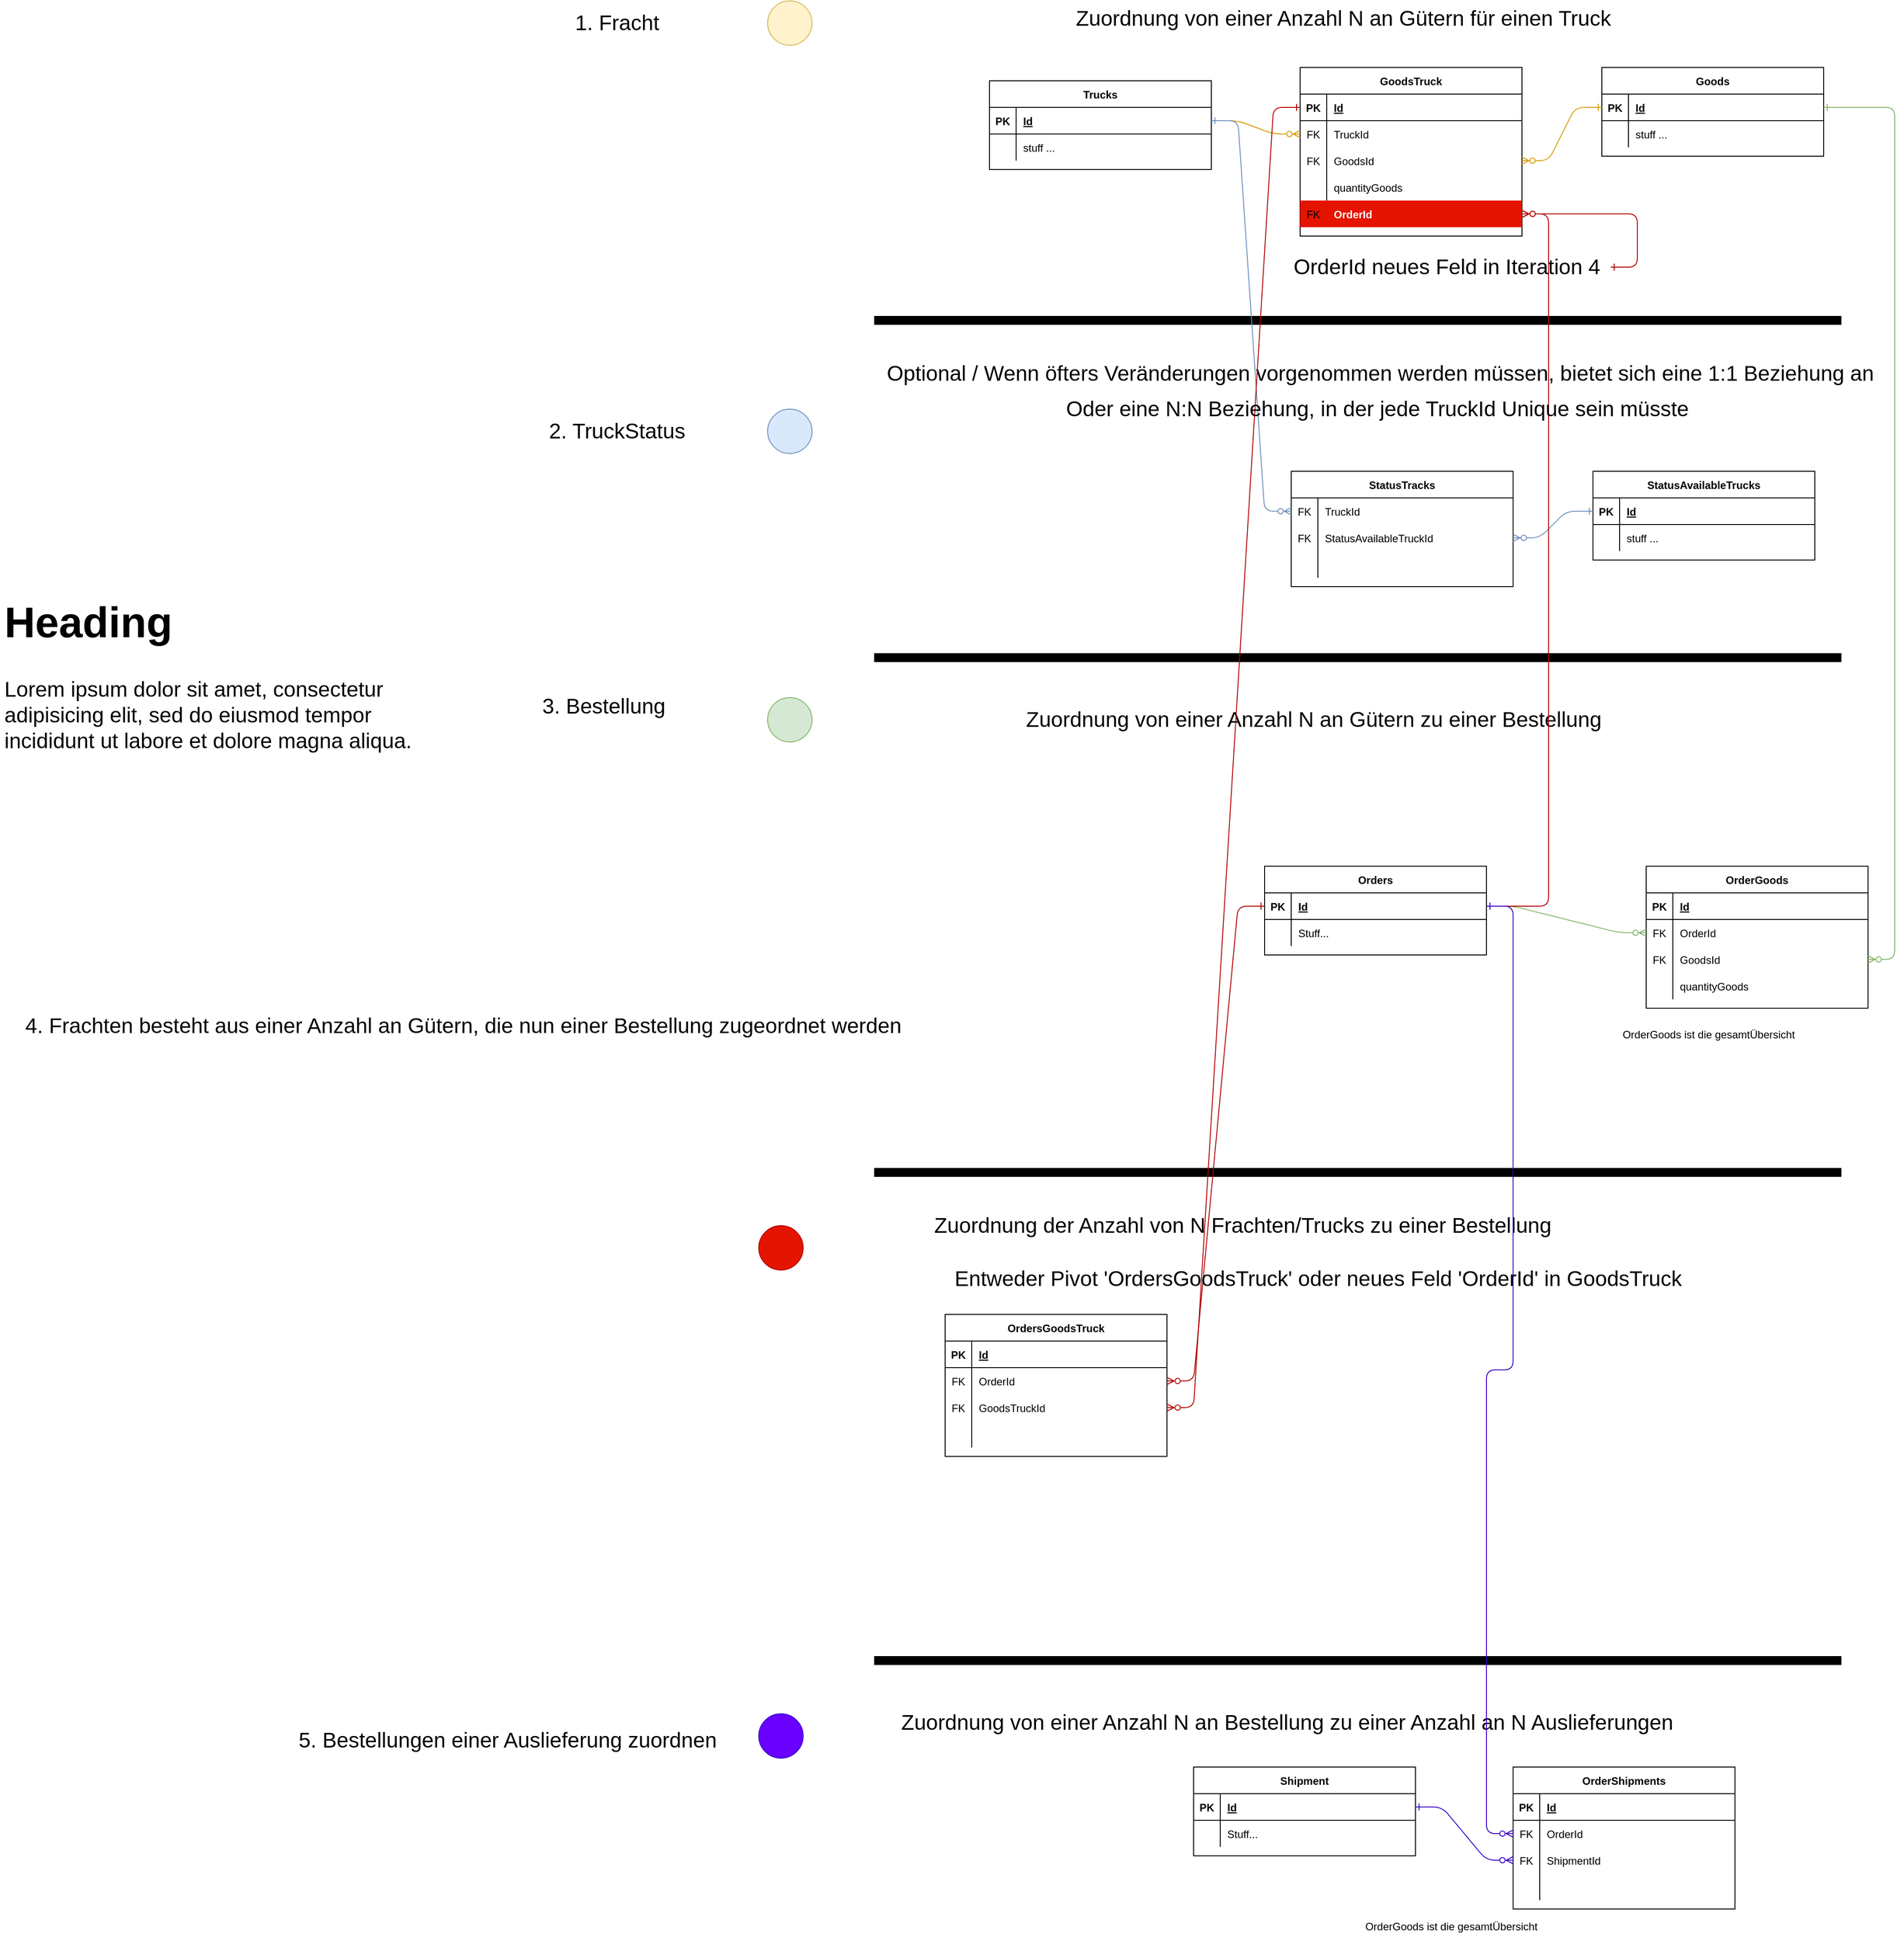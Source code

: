 <mxfile version="20.1.3" type="device"><diagram id="R2lEEEUBdFMjLlhIrx00" name="Page-1"><mxGraphModel dx="7687" dy="1923" grid="1" gridSize="10" guides="1" tooltips="1" connect="1" arrows="1" fold="1" page="1" pageScale="1" pageWidth="850" pageHeight="1100" math="0" shadow="0" extFonts="Permanent Marker^https://fonts.googleapis.com/css?family=Permanent+Marker"><root><mxCell id="0"/><mxCell id="1" parent="0"/><mxCell id="1_DP9XqRqzQF0gW0XFXz-292" value="Goods" style="shape=table;startSize=30;container=1;collapsible=1;childLayout=tableLayout;fixedRows=1;rowLines=0;fontStyle=1;align=center;resizeLast=1;" vertex="1" parent="1"><mxGeometry x="-1660" y="195" width="250" height="100" as="geometry"/></mxCell><mxCell id="1_DP9XqRqzQF0gW0XFXz-293" value="" style="shape=partialRectangle;collapsible=0;dropTarget=0;pointerEvents=0;fillColor=none;points=[[0,0.5],[1,0.5]];portConstraint=eastwest;top=0;left=0;right=0;bottom=1;" vertex="1" parent="1_DP9XqRqzQF0gW0XFXz-292"><mxGeometry y="30" width="250" height="30" as="geometry"/></mxCell><mxCell id="1_DP9XqRqzQF0gW0XFXz-294" value="PK" style="shape=partialRectangle;overflow=hidden;connectable=0;fillColor=none;top=0;left=0;bottom=0;right=0;fontStyle=1;" vertex="1" parent="1_DP9XqRqzQF0gW0XFXz-293"><mxGeometry width="30" height="30" as="geometry"><mxRectangle width="30" height="30" as="alternateBounds"/></mxGeometry></mxCell><mxCell id="1_DP9XqRqzQF0gW0XFXz-295" value="Id" style="shape=partialRectangle;overflow=hidden;connectable=0;fillColor=none;top=0;left=0;bottom=0;right=0;align=left;spacingLeft=6;fontStyle=5;" vertex="1" parent="1_DP9XqRqzQF0gW0XFXz-293"><mxGeometry x="30" width="220" height="30" as="geometry"><mxRectangle width="220" height="30" as="alternateBounds"/></mxGeometry></mxCell><mxCell id="1_DP9XqRqzQF0gW0XFXz-296" value="" style="shape=partialRectangle;collapsible=0;dropTarget=0;pointerEvents=0;fillColor=none;points=[[0,0.5],[1,0.5]];portConstraint=eastwest;top=0;left=0;right=0;bottom=0;" vertex="1" parent="1_DP9XqRqzQF0gW0XFXz-292"><mxGeometry y="60" width="250" height="30" as="geometry"/></mxCell><mxCell id="1_DP9XqRqzQF0gW0XFXz-297" value="" style="shape=partialRectangle;overflow=hidden;connectable=0;fillColor=none;top=0;left=0;bottom=0;right=0;" vertex="1" parent="1_DP9XqRqzQF0gW0XFXz-296"><mxGeometry width="30" height="30" as="geometry"><mxRectangle width="30" height="30" as="alternateBounds"/></mxGeometry></mxCell><mxCell id="1_DP9XqRqzQF0gW0XFXz-298" value="stuff ..." style="shape=partialRectangle;overflow=hidden;connectable=0;fillColor=none;top=0;left=0;bottom=0;right=0;align=left;spacingLeft=6;" vertex="1" parent="1_DP9XqRqzQF0gW0XFXz-296"><mxGeometry x="30" width="220" height="30" as="geometry"><mxRectangle width="220" height="30" as="alternateBounds"/></mxGeometry></mxCell><mxCell id="1_DP9XqRqzQF0gW0XFXz-299" value="GoodsTruck" style="shape=table;startSize=30;container=1;collapsible=1;childLayout=tableLayout;fixedRows=1;rowLines=0;fontStyle=1;align=center;resizeLast=1;" vertex="1" parent="1"><mxGeometry x="-2000" y="195" width="250" height="190" as="geometry"/></mxCell><mxCell id="1_DP9XqRqzQF0gW0XFXz-300" value="" style="shape=partialRectangle;collapsible=0;dropTarget=0;pointerEvents=0;fillColor=none;points=[[0,0.5],[1,0.5]];portConstraint=eastwest;top=0;left=0;right=0;bottom=1;" vertex="1" parent="1_DP9XqRqzQF0gW0XFXz-299"><mxGeometry y="30" width="250" height="30" as="geometry"/></mxCell><mxCell id="1_DP9XqRqzQF0gW0XFXz-301" value="PK" style="shape=partialRectangle;overflow=hidden;connectable=0;fillColor=none;top=0;left=0;bottom=0;right=0;fontStyle=1;" vertex="1" parent="1_DP9XqRqzQF0gW0XFXz-300"><mxGeometry width="30" height="30" as="geometry"><mxRectangle width="30" height="30" as="alternateBounds"/></mxGeometry></mxCell><mxCell id="1_DP9XqRqzQF0gW0XFXz-302" value="Id" style="shape=partialRectangle;overflow=hidden;connectable=0;fillColor=none;top=0;left=0;bottom=0;right=0;align=left;spacingLeft=6;fontStyle=5;" vertex="1" parent="1_DP9XqRqzQF0gW0XFXz-300"><mxGeometry x="30" width="220" height="30" as="geometry"><mxRectangle width="220" height="30" as="alternateBounds"/></mxGeometry></mxCell><mxCell id="1_DP9XqRqzQF0gW0XFXz-303" value="" style="shape=partialRectangle;collapsible=0;dropTarget=0;pointerEvents=0;fillColor=none;points=[[0,0.5],[1,0.5]];portConstraint=eastwest;top=0;left=0;right=0;bottom=0;" vertex="1" parent="1_DP9XqRqzQF0gW0XFXz-299"><mxGeometry y="60" width="250" height="30" as="geometry"/></mxCell><mxCell id="1_DP9XqRqzQF0gW0XFXz-304" value="FK" style="shape=partialRectangle;overflow=hidden;connectable=0;fillColor=none;top=0;left=0;bottom=0;right=0;" vertex="1" parent="1_DP9XqRqzQF0gW0XFXz-303"><mxGeometry width="30" height="30" as="geometry"><mxRectangle width="30" height="30" as="alternateBounds"/></mxGeometry></mxCell><mxCell id="1_DP9XqRqzQF0gW0XFXz-305" value="TruckId" style="shape=partialRectangle;overflow=hidden;connectable=0;fillColor=none;top=0;left=0;bottom=0;right=0;align=left;spacingLeft=6;" vertex="1" parent="1_DP9XqRqzQF0gW0XFXz-303"><mxGeometry x="30" width="220" height="30" as="geometry"><mxRectangle width="220" height="30" as="alternateBounds"/></mxGeometry></mxCell><mxCell id="1_DP9XqRqzQF0gW0XFXz-306" value="" style="shape=partialRectangle;collapsible=0;dropTarget=0;pointerEvents=0;fillColor=none;points=[[0,0.5],[1,0.5]];portConstraint=eastwest;top=0;left=0;right=0;bottom=0;" vertex="1" parent="1_DP9XqRqzQF0gW0XFXz-299"><mxGeometry y="90" width="250" height="30" as="geometry"/></mxCell><mxCell id="1_DP9XqRqzQF0gW0XFXz-307" value="FK" style="shape=partialRectangle;overflow=hidden;connectable=0;fillColor=none;top=0;left=0;bottom=0;right=0;" vertex="1" parent="1_DP9XqRqzQF0gW0XFXz-306"><mxGeometry width="30" height="30" as="geometry"><mxRectangle width="30" height="30" as="alternateBounds"/></mxGeometry></mxCell><mxCell id="1_DP9XqRqzQF0gW0XFXz-308" value="GoodsId" style="shape=partialRectangle;overflow=hidden;connectable=0;fillColor=none;top=0;left=0;bottom=0;right=0;align=left;spacingLeft=6;" vertex="1" parent="1_DP9XqRqzQF0gW0XFXz-306"><mxGeometry x="30" width="220" height="30" as="geometry"><mxRectangle width="220" height="30" as="alternateBounds"/></mxGeometry></mxCell><mxCell id="1_DP9XqRqzQF0gW0XFXz-309" value="" style="shape=partialRectangle;collapsible=0;dropTarget=0;pointerEvents=0;fillColor=none;points=[[0,0.5],[1,0.5]];portConstraint=eastwest;top=0;left=0;right=0;bottom=0;" vertex="1" parent="1_DP9XqRqzQF0gW0XFXz-299"><mxGeometry y="120" width="250" height="30" as="geometry"/></mxCell><mxCell id="1_DP9XqRqzQF0gW0XFXz-310" value="" style="shape=partialRectangle;overflow=hidden;connectable=0;fillColor=none;top=0;left=0;bottom=0;right=0;" vertex="1" parent="1_DP9XqRqzQF0gW0XFXz-309"><mxGeometry width="30" height="30" as="geometry"><mxRectangle width="30" height="30" as="alternateBounds"/></mxGeometry></mxCell><mxCell id="1_DP9XqRqzQF0gW0XFXz-311" value="quantityGoods" style="shape=partialRectangle;overflow=hidden;connectable=0;fillColor=none;top=0;left=0;bottom=0;right=0;align=left;spacingLeft=6;labelBorderColor=none;" vertex="1" parent="1_DP9XqRqzQF0gW0XFXz-309"><mxGeometry x="30" width="220" height="30" as="geometry"><mxRectangle width="220" height="30" as="alternateBounds"/></mxGeometry></mxCell><mxCell id="1_DP9XqRqzQF0gW0XFXz-387" value="" style="shape=partialRectangle;collapsible=0;dropTarget=0;pointerEvents=0;fillColor=#e51400;points=[[0,0.5],[1,0.5]];portConstraint=eastwest;top=0;left=0;right=0;bottom=0;strokeColor=#B20000;fontColor=#ffffff;" vertex="1" parent="1_DP9XqRqzQF0gW0XFXz-299"><mxGeometry y="150" width="250" height="30" as="geometry"/></mxCell><mxCell id="1_DP9XqRqzQF0gW0XFXz-388" value="FK" style="shape=partialRectangle;overflow=hidden;connectable=0;fillColor=none;top=0;left=0;bottom=0;right=0;" vertex="1" parent="1_DP9XqRqzQF0gW0XFXz-387"><mxGeometry width="30" height="30" as="geometry"><mxRectangle width="30" height="30" as="alternateBounds"/></mxGeometry></mxCell><mxCell id="1_DP9XqRqzQF0gW0XFXz-389" value="OrderId" style="shape=partialRectangle;overflow=hidden;connectable=0;fillColor=#e51400;top=0;left=0;bottom=0;right=0;align=left;spacingLeft=6;fontStyle=1;fontColor=#ffffff;strokeColor=#B20000;" vertex="1" parent="1_DP9XqRqzQF0gW0XFXz-387"><mxGeometry x="30" width="220" height="30" as="geometry"><mxRectangle width="220" height="30" as="alternateBounds"/></mxGeometry></mxCell><mxCell id="1_DP9XqRqzQF0gW0XFXz-312" value="" style="edgeStyle=entityRelationEdgeStyle;endArrow=ERzeroToMany;startArrow=ERone;endFill=1;startFill=0;fillColor=#ffe6cc;strokeColor=#d79b00;" edge="1" parent="1" source="1_DP9XqRqzQF0gW0XFXz-316" target="1_DP9XqRqzQF0gW0XFXz-303"><mxGeometry width="100" height="100" relative="1" as="geometry"><mxPoint x="310" y="155" as="sourcePoint"/><mxPoint x="660" y="-65" as="targetPoint"/></mxGeometry></mxCell><mxCell id="1_DP9XqRqzQF0gW0XFXz-313" value="" style="edgeStyle=entityRelationEdgeStyle;endArrow=ERzeroToMany;startArrow=ERone;endFill=1;startFill=0;fillColor=#ffe6cc;strokeColor=#d79b00;" edge="1" parent="1" source="1_DP9XqRqzQF0gW0XFXz-293" target="1_DP9XqRqzQF0gW0XFXz-306"><mxGeometry width="100" height="100" relative="1" as="geometry"><mxPoint x="310" y="165" as="sourcePoint"/><mxPoint x="410" y="165" as="targetPoint"/></mxGeometry></mxCell><mxCell id="1_DP9XqRqzQF0gW0XFXz-314" value="&amp;nbsp;Zuordnung von einer Anzahl N an Gütern für einen Truck" style="text;html=1;align=center;verticalAlign=middle;resizable=0;points=[];autosize=1;strokeColor=none;fillColor=none;fontSize=24;" vertex="1" parent="1"><mxGeometry x="-2270" y="120" width="630" height="40" as="geometry"/></mxCell><mxCell id="1_DP9XqRqzQF0gW0XFXz-315" value="Trucks" style="shape=table;startSize=30;container=1;collapsible=1;childLayout=tableLayout;fixedRows=1;rowLines=0;fontStyle=1;align=center;resizeLast=1;" vertex="1" parent="1"><mxGeometry x="-2350" y="210" width="250" height="100" as="geometry"/></mxCell><mxCell id="1_DP9XqRqzQF0gW0XFXz-316" value="" style="shape=partialRectangle;collapsible=0;dropTarget=0;pointerEvents=0;fillColor=none;points=[[0,0.5],[1,0.5]];portConstraint=eastwest;top=0;left=0;right=0;bottom=1;" vertex="1" parent="1_DP9XqRqzQF0gW0XFXz-315"><mxGeometry y="30" width="250" height="30" as="geometry"/></mxCell><mxCell id="1_DP9XqRqzQF0gW0XFXz-317" value="PK" style="shape=partialRectangle;overflow=hidden;connectable=0;fillColor=none;top=0;left=0;bottom=0;right=0;fontStyle=1;" vertex="1" parent="1_DP9XqRqzQF0gW0XFXz-316"><mxGeometry width="30" height="30" as="geometry"><mxRectangle width="30" height="30" as="alternateBounds"/></mxGeometry></mxCell><mxCell id="1_DP9XqRqzQF0gW0XFXz-318" value="Id" style="shape=partialRectangle;overflow=hidden;connectable=0;fillColor=none;top=0;left=0;bottom=0;right=0;align=left;spacingLeft=6;fontStyle=5;" vertex="1" parent="1_DP9XqRqzQF0gW0XFXz-316"><mxGeometry x="30" width="220" height="30" as="geometry"><mxRectangle width="220" height="30" as="alternateBounds"/></mxGeometry></mxCell><mxCell id="1_DP9XqRqzQF0gW0XFXz-322" value="" style="shape=partialRectangle;collapsible=0;dropTarget=0;pointerEvents=0;fillColor=none;points=[[0,0.5],[1,0.5]];portConstraint=eastwest;top=0;left=0;right=0;bottom=0;" vertex="1" parent="1_DP9XqRqzQF0gW0XFXz-315"><mxGeometry y="60" width="250" height="30" as="geometry"/></mxCell><mxCell id="1_DP9XqRqzQF0gW0XFXz-323" value="" style="shape=partialRectangle;overflow=hidden;connectable=0;fillColor=none;top=0;left=0;bottom=0;right=0;" vertex="1" parent="1_DP9XqRqzQF0gW0XFXz-322"><mxGeometry width="30" height="30" as="geometry"><mxRectangle width="30" height="30" as="alternateBounds"/></mxGeometry></mxCell><mxCell id="1_DP9XqRqzQF0gW0XFXz-324" value="stuff ..." style="shape=partialRectangle;overflow=hidden;connectable=0;fillColor=none;top=0;left=0;bottom=0;right=0;align=left;spacingLeft=6;" vertex="1" parent="1_DP9XqRqzQF0gW0XFXz-322"><mxGeometry x="30" width="220" height="30" as="geometry"><mxRectangle width="220" height="30" as="alternateBounds"/></mxGeometry></mxCell><mxCell id="1_DP9XqRqzQF0gW0XFXz-325" value="" style="endArrow=none;html=1;rounded=0;fontSize=21;fontStyle=1;spacing=8;targetPerimeterSpacing=0;endSize=6;strokeWidth=10;" edge="1" parent="1"><mxGeometry width="50" height="50" relative="1" as="geometry"><mxPoint x="-2480" y="480" as="sourcePoint"/><mxPoint x="-1390" y="480" as="targetPoint"/></mxGeometry></mxCell><mxCell id="1_DP9XqRqzQF0gW0XFXz-336" value="StatusAvailableTrucks" style="shape=table;startSize=30;container=1;collapsible=1;childLayout=tableLayout;fixedRows=1;rowLines=0;fontStyle=1;align=center;resizeLast=1;" vertex="1" parent="1"><mxGeometry x="-1670" y="650" width="250" height="100" as="geometry"/></mxCell><mxCell id="1_DP9XqRqzQF0gW0XFXz-337" value="" style="shape=partialRectangle;collapsible=0;dropTarget=0;pointerEvents=0;fillColor=none;points=[[0,0.5],[1,0.5]];portConstraint=eastwest;top=0;left=0;right=0;bottom=1;" vertex="1" parent="1_DP9XqRqzQF0gW0XFXz-336"><mxGeometry y="30" width="250" height="30" as="geometry"/></mxCell><mxCell id="1_DP9XqRqzQF0gW0XFXz-338" value="PK" style="shape=partialRectangle;overflow=hidden;connectable=0;fillColor=none;top=0;left=0;bottom=0;right=0;fontStyle=1;" vertex="1" parent="1_DP9XqRqzQF0gW0XFXz-337"><mxGeometry width="30" height="30" as="geometry"><mxRectangle width="30" height="30" as="alternateBounds"/></mxGeometry></mxCell><mxCell id="1_DP9XqRqzQF0gW0XFXz-339" value="Id" style="shape=partialRectangle;overflow=hidden;connectable=0;fillColor=none;top=0;left=0;bottom=0;right=0;align=left;spacingLeft=6;fontStyle=5;" vertex="1" parent="1_DP9XqRqzQF0gW0XFXz-337"><mxGeometry x="30" width="220" height="30" as="geometry"><mxRectangle width="220" height="30" as="alternateBounds"/></mxGeometry></mxCell><mxCell id="1_DP9XqRqzQF0gW0XFXz-340" value="" style="shape=partialRectangle;collapsible=0;dropTarget=0;pointerEvents=0;fillColor=none;points=[[0,0.5],[1,0.5]];portConstraint=eastwest;top=0;left=0;right=0;bottom=0;" vertex="1" parent="1_DP9XqRqzQF0gW0XFXz-336"><mxGeometry y="60" width="250" height="30" as="geometry"/></mxCell><mxCell id="1_DP9XqRqzQF0gW0XFXz-341" value="" style="shape=partialRectangle;overflow=hidden;connectable=0;fillColor=none;top=0;left=0;bottom=0;right=0;" vertex="1" parent="1_DP9XqRqzQF0gW0XFXz-340"><mxGeometry width="30" height="30" as="geometry"><mxRectangle width="30" height="30" as="alternateBounds"/></mxGeometry></mxCell><mxCell id="1_DP9XqRqzQF0gW0XFXz-342" value="stuff ..." style="shape=partialRectangle;overflow=hidden;connectable=0;fillColor=none;top=0;left=0;bottom=0;right=0;align=left;spacingLeft=6;" vertex="1" parent="1_DP9XqRqzQF0gW0XFXz-340"><mxGeometry x="30" width="220" height="30" as="geometry"><mxRectangle width="220" height="30" as="alternateBounds"/></mxGeometry></mxCell><mxCell id="1_DP9XqRqzQF0gW0XFXz-343" value="StatusTracks" style="shape=table;startSize=30;container=1;collapsible=1;childLayout=tableLayout;fixedRows=1;rowLines=0;fontStyle=1;align=center;resizeLast=1;" vertex="1" parent="1"><mxGeometry x="-2010" y="650" width="250" height="130" as="geometry"/></mxCell><mxCell id="1_DP9XqRqzQF0gW0XFXz-347" value="" style="shape=partialRectangle;collapsible=0;dropTarget=0;pointerEvents=0;fillColor=none;points=[[0,0.5],[1,0.5]];portConstraint=eastwest;top=0;left=0;right=0;bottom=0;" vertex="1" parent="1_DP9XqRqzQF0gW0XFXz-343"><mxGeometry y="30" width="250" height="30" as="geometry"/></mxCell><mxCell id="1_DP9XqRqzQF0gW0XFXz-348" value="FK" style="shape=partialRectangle;overflow=hidden;connectable=0;fillColor=none;top=0;left=0;bottom=0;right=0;" vertex="1" parent="1_DP9XqRqzQF0gW0XFXz-347"><mxGeometry width="30" height="30" as="geometry"><mxRectangle width="30" height="30" as="alternateBounds"/></mxGeometry></mxCell><mxCell id="1_DP9XqRqzQF0gW0XFXz-349" value="TruckId" style="shape=partialRectangle;overflow=hidden;connectable=0;fillColor=none;top=0;left=0;bottom=0;right=0;align=left;spacingLeft=6;" vertex="1" parent="1_DP9XqRqzQF0gW0XFXz-347"><mxGeometry x="30" width="220" height="30" as="geometry"><mxRectangle width="220" height="30" as="alternateBounds"/></mxGeometry></mxCell><mxCell id="1_DP9XqRqzQF0gW0XFXz-350" value="" style="shape=partialRectangle;collapsible=0;dropTarget=0;pointerEvents=0;fillColor=none;points=[[0,0.5],[1,0.5]];portConstraint=eastwest;top=0;left=0;right=0;bottom=0;" vertex="1" parent="1_DP9XqRqzQF0gW0XFXz-343"><mxGeometry y="60" width="250" height="30" as="geometry"/></mxCell><mxCell id="1_DP9XqRqzQF0gW0XFXz-351" value="FK" style="shape=partialRectangle;overflow=hidden;connectable=0;fillColor=none;top=0;left=0;bottom=0;right=0;" vertex="1" parent="1_DP9XqRqzQF0gW0XFXz-350"><mxGeometry width="30" height="30" as="geometry"><mxRectangle width="30" height="30" as="alternateBounds"/></mxGeometry></mxCell><mxCell id="1_DP9XqRqzQF0gW0XFXz-352" value="StatusAvailableTruckId" style="shape=partialRectangle;overflow=hidden;connectable=0;fillColor=none;top=0;left=0;bottom=0;right=0;align=left;spacingLeft=6;" vertex="1" parent="1_DP9XqRqzQF0gW0XFXz-350"><mxGeometry x="30" width="220" height="30" as="geometry"><mxRectangle width="220" height="30" as="alternateBounds"/></mxGeometry></mxCell><mxCell id="1_DP9XqRqzQF0gW0XFXz-353" value="" style="shape=partialRectangle;collapsible=0;dropTarget=0;pointerEvents=0;fillColor=none;points=[[0,0.5],[1,0.5]];portConstraint=eastwest;top=0;left=0;right=0;bottom=0;" vertex="1" parent="1_DP9XqRqzQF0gW0XFXz-343"><mxGeometry y="90" width="250" height="30" as="geometry"/></mxCell><mxCell id="1_DP9XqRqzQF0gW0XFXz-354" value="" style="shape=partialRectangle;overflow=hidden;connectable=0;fillColor=none;top=0;left=0;bottom=0;right=0;" vertex="1" parent="1_DP9XqRqzQF0gW0XFXz-353"><mxGeometry width="30" height="30" as="geometry"><mxRectangle width="30" height="30" as="alternateBounds"/></mxGeometry></mxCell><mxCell id="1_DP9XqRqzQF0gW0XFXz-355" value="" style="shape=partialRectangle;overflow=hidden;connectable=0;fillColor=none;top=0;left=0;bottom=0;right=0;align=left;spacingLeft=6;" vertex="1" parent="1_DP9XqRqzQF0gW0XFXz-353"><mxGeometry x="30" width="220" height="30" as="geometry"><mxRectangle width="220" height="30" as="alternateBounds"/></mxGeometry></mxCell><mxCell id="1_DP9XqRqzQF0gW0XFXz-356" value="" style="edgeStyle=entityRelationEdgeStyle;endArrow=ERzeroToMany;startArrow=ERone;endFill=1;startFill=0;fillColor=#dae8fc;strokeColor=#6c8ebf;" edge="1" parent="1" source="1_DP9XqRqzQF0gW0XFXz-316" target="1_DP9XqRqzQF0gW0XFXz-347"><mxGeometry width="100" height="100" relative="1" as="geometry"><mxPoint x="-2100" y="725" as="sourcePoint"/><mxPoint x="-1750" y="505" as="targetPoint"/></mxGeometry></mxCell><mxCell id="1_DP9XqRqzQF0gW0XFXz-357" value="" style="edgeStyle=entityRelationEdgeStyle;endArrow=ERzeroToMany;startArrow=ERone;endFill=1;startFill=0;fillColor=#dae8fc;strokeColor=#6c8ebf;" edge="1" parent="1" source="1_DP9XqRqzQF0gW0XFXz-337" target="1_DP9XqRqzQF0gW0XFXz-350"><mxGeometry width="100" height="100" relative="1" as="geometry"><mxPoint x="-2100" y="705" as="sourcePoint"/><mxPoint x="-2000" y="705" as="targetPoint"/></mxGeometry></mxCell><mxCell id="1_DP9XqRqzQF0gW0XFXz-358" value="Optional / Wenn öfters Veränderungen vorgenommen werden müssen, bietet sich eine 1:1 Beziehung an" style="text;html=1;align=center;verticalAlign=middle;resizable=0;points=[];autosize=1;strokeColor=none;fillColor=none;fontSize=24;" vertex="1" parent="1"><mxGeometry x="-2480" y="520" width="1140" height="40" as="geometry"/></mxCell><mxCell id="1_DP9XqRqzQF0gW0XFXz-359" value="" style="endArrow=none;html=1;rounded=0;fontSize=21;fontStyle=1;spacing=8;targetPerimeterSpacing=0;endSize=6;strokeWidth=10;" edge="1" parent="1"><mxGeometry width="50" height="50" relative="1" as="geometry"><mxPoint x="-2480" y="860" as="sourcePoint"/><mxPoint x="-1390" y="860" as="targetPoint"/></mxGeometry></mxCell><mxCell id="1_DP9XqRqzQF0gW0XFXz-360" value="Orders" style="shape=table;startSize=30;container=1;collapsible=1;childLayout=tableLayout;fixedRows=1;rowLines=0;fontStyle=1;align=center;resizeLast=1;" vertex="1" parent="1"><mxGeometry x="-2040" y="1095" width="250" height="100" as="geometry"/></mxCell><mxCell id="1_DP9XqRqzQF0gW0XFXz-361" value="" style="shape=partialRectangle;collapsible=0;dropTarget=0;pointerEvents=0;fillColor=none;points=[[0,0.5],[1,0.5]];portConstraint=eastwest;top=0;left=0;right=0;bottom=1;" vertex="1" parent="1_DP9XqRqzQF0gW0XFXz-360"><mxGeometry y="30" width="250" height="30" as="geometry"/></mxCell><mxCell id="1_DP9XqRqzQF0gW0XFXz-362" value="PK" style="shape=partialRectangle;overflow=hidden;connectable=0;fillColor=none;top=0;left=0;bottom=0;right=0;fontStyle=1;" vertex="1" parent="1_DP9XqRqzQF0gW0XFXz-361"><mxGeometry width="30" height="30" as="geometry"><mxRectangle width="30" height="30" as="alternateBounds"/></mxGeometry></mxCell><mxCell id="1_DP9XqRqzQF0gW0XFXz-363" value="Id" style="shape=partialRectangle;overflow=hidden;connectable=0;fillColor=none;top=0;left=0;bottom=0;right=0;align=left;spacingLeft=6;fontStyle=5;" vertex="1" parent="1_DP9XqRqzQF0gW0XFXz-361"><mxGeometry x="30" width="220" height="30" as="geometry"><mxRectangle width="220" height="30" as="alternateBounds"/></mxGeometry></mxCell><mxCell id="1_DP9XqRqzQF0gW0XFXz-367" value="" style="shape=partialRectangle;collapsible=0;dropTarget=0;pointerEvents=0;fillColor=none;points=[[0,0.5],[1,0.5]];portConstraint=eastwest;top=0;left=0;right=0;bottom=0;" vertex="1" parent="1_DP9XqRqzQF0gW0XFXz-360"><mxGeometry y="60" width="250" height="30" as="geometry"/></mxCell><mxCell id="1_DP9XqRqzQF0gW0XFXz-368" value="" style="shape=partialRectangle;overflow=hidden;connectable=0;fillColor=none;top=0;left=0;bottom=0;right=0;" vertex="1" parent="1_DP9XqRqzQF0gW0XFXz-367"><mxGeometry width="30" height="30" as="geometry"><mxRectangle width="30" height="30" as="alternateBounds"/></mxGeometry></mxCell><mxCell id="1_DP9XqRqzQF0gW0XFXz-369" value="Stuff..." style="shape=partialRectangle;overflow=hidden;connectable=0;fillColor=none;top=0;left=0;bottom=0;right=0;align=left;spacingLeft=6;" vertex="1" parent="1_DP9XqRqzQF0gW0XFXz-367"><mxGeometry x="30" width="220" height="30" as="geometry"><mxRectangle width="220" height="30" as="alternateBounds"/></mxGeometry></mxCell><mxCell id="1_DP9XqRqzQF0gW0XFXz-370" value="OrderGoods" style="shape=table;startSize=30;container=1;collapsible=1;childLayout=tableLayout;fixedRows=1;rowLines=0;fontStyle=1;align=center;resizeLast=1;" vertex="1" parent="1"><mxGeometry x="-1610" y="1095" width="250" height="160" as="geometry"/></mxCell><mxCell id="1_DP9XqRqzQF0gW0XFXz-371" value="" style="shape=partialRectangle;collapsible=0;dropTarget=0;pointerEvents=0;fillColor=none;points=[[0,0.5],[1,0.5]];portConstraint=eastwest;top=0;left=0;right=0;bottom=1;" vertex="1" parent="1_DP9XqRqzQF0gW0XFXz-370"><mxGeometry y="30" width="250" height="30" as="geometry"/></mxCell><mxCell id="1_DP9XqRqzQF0gW0XFXz-372" value="PK" style="shape=partialRectangle;overflow=hidden;connectable=0;fillColor=none;top=0;left=0;bottom=0;right=0;fontStyle=1;" vertex="1" parent="1_DP9XqRqzQF0gW0XFXz-371"><mxGeometry width="30" height="30" as="geometry"><mxRectangle width="30" height="30" as="alternateBounds"/></mxGeometry></mxCell><mxCell id="1_DP9XqRqzQF0gW0XFXz-373" value="Id" style="shape=partialRectangle;overflow=hidden;connectable=0;fillColor=none;top=0;left=0;bottom=0;right=0;align=left;spacingLeft=6;fontStyle=5;" vertex="1" parent="1_DP9XqRqzQF0gW0XFXz-371"><mxGeometry x="30" width="220" height="30" as="geometry"><mxRectangle width="220" height="30" as="alternateBounds"/></mxGeometry></mxCell><mxCell id="1_DP9XqRqzQF0gW0XFXz-374" value="" style="shape=partialRectangle;collapsible=0;dropTarget=0;pointerEvents=0;fillColor=none;points=[[0,0.5],[1,0.5]];portConstraint=eastwest;top=0;left=0;right=0;bottom=0;" vertex="1" parent="1_DP9XqRqzQF0gW0XFXz-370"><mxGeometry y="60" width="250" height="30" as="geometry"/></mxCell><mxCell id="1_DP9XqRqzQF0gW0XFXz-375" value="FK" style="shape=partialRectangle;overflow=hidden;connectable=0;fillColor=none;top=0;left=0;bottom=0;right=0;" vertex="1" parent="1_DP9XqRqzQF0gW0XFXz-374"><mxGeometry width="30" height="30" as="geometry"><mxRectangle width="30" height="30" as="alternateBounds"/></mxGeometry></mxCell><mxCell id="1_DP9XqRqzQF0gW0XFXz-376" value="OrderId" style="shape=partialRectangle;overflow=hidden;connectable=0;fillColor=none;top=0;left=0;bottom=0;right=0;align=left;spacingLeft=6;" vertex="1" parent="1_DP9XqRqzQF0gW0XFXz-374"><mxGeometry x="30" width="220" height="30" as="geometry"><mxRectangle width="220" height="30" as="alternateBounds"/></mxGeometry></mxCell><mxCell id="1_DP9XqRqzQF0gW0XFXz-377" value="" style="shape=partialRectangle;collapsible=0;dropTarget=0;pointerEvents=0;fillColor=none;points=[[0,0.5],[1,0.5]];portConstraint=eastwest;top=0;left=0;right=0;bottom=0;" vertex="1" parent="1_DP9XqRqzQF0gW0XFXz-370"><mxGeometry y="90" width="250" height="30" as="geometry"/></mxCell><mxCell id="1_DP9XqRqzQF0gW0XFXz-378" value="FK" style="shape=partialRectangle;overflow=hidden;connectable=0;fillColor=none;top=0;left=0;bottom=0;right=0;" vertex="1" parent="1_DP9XqRqzQF0gW0XFXz-377"><mxGeometry width="30" height="30" as="geometry"><mxRectangle width="30" height="30" as="alternateBounds"/></mxGeometry></mxCell><mxCell id="1_DP9XqRqzQF0gW0XFXz-379" value="GoodsId" style="shape=partialRectangle;overflow=hidden;connectable=0;fillColor=none;top=0;left=0;bottom=0;right=0;align=left;spacingLeft=6;" vertex="1" parent="1_DP9XqRqzQF0gW0XFXz-377"><mxGeometry x="30" width="220" height="30" as="geometry"><mxRectangle width="220" height="30" as="alternateBounds"/></mxGeometry></mxCell><mxCell id="1_DP9XqRqzQF0gW0XFXz-380" value="" style="shape=partialRectangle;collapsible=0;dropTarget=0;pointerEvents=0;fillColor=none;points=[[0,0.5],[1,0.5]];portConstraint=eastwest;top=0;left=0;right=0;bottom=0;" vertex="1" parent="1_DP9XqRqzQF0gW0XFXz-370"><mxGeometry y="120" width="250" height="30" as="geometry"/></mxCell><mxCell id="1_DP9XqRqzQF0gW0XFXz-381" value="" style="shape=partialRectangle;overflow=hidden;connectable=0;fillColor=none;top=0;left=0;bottom=0;right=0;" vertex="1" parent="1_DP9XqRqzQF0gW0XFXz-380"><mxGeometry width="30" height="30" as="geometry"><mxRectangle width="30" height="30" as="alternateBounds"/></mxGeometry></mxCell><mxCell id="1_DP9XqRqzQF0gW0XFXz-382" value="quantityGoods" style="shape=partialRectangle;overflow=hidden;connectable=0;fillColor=none;top=0;left=0;bottom=0;right=0;align=left;spacingLeft=6;" vertex="1" parent="1_DP9XqRqzQF0gW0XFXz-380"><mxGeometry x="30" width="220" height="30" as="geometry"><mxRectangle width="220" height="30" as="alternateBounds"/></mxGeometry></mxCell><mxCell id="1_DP9XqRqzQF0gW0XFXz-383" value="" style="edgeStyle=entityRelationEdgeStyle;endArrow=ERzeroToMany;startArrow=ERone;endFill=1;startFill=0;fillColor=#d5e8d4;strokeColor=#82b366;" edge="1" parent="1" source="1_DP9XqRqzQF0gW0XFXz-361" target="1_DP9XqRqzQF0gW0XFXz-374"><mxGeometry width="100" height="100" relative="1" as="geometry"><mxPoint x="-920" y="745" as="sourcePoint"/><mxPoint x="-1350" y="920" as="targetPoint"/></mxGeometry></mxCell><mxCell id="1_DP9XqRqzQF0gW0XFXz-384" value="OrderGoods ist die gesamtÜbersicht" style="text;html=1;align=center;verticalAlign=middle;resizable=0;points=[];autosize=1;strokeColor=none;fillColor=none;" vertex="1" parent="1"><mxGeometry x="-1650" y="1270" width="220" height="30" as="geometry"/></mxCell><mxCell id="1_DP9XqRqzQF0gW0XFXz-385" value="Zuordnung von einer Anzahl N an Gütern zu einer Bestellung" style="text;html=1;align=center;verticalAlign=middle;resizable=0;points=[];autosize=1;strokeColor=none;fillColor=none;fontSize=24;" vertex="1" parent="1"><mxGeometry x="-2320" y="910" width="670" height="40" as="geometry"/></mxCell><mxCell id="1_DP9XqRqzQF0gW0XFXz-386" value="" style="edgeStyle=entityRelationEdgeStyle;endArrow=ERzeroToMany;startArrow=ERone;endFill=1;startFill=0;fillColor=#d5e8d4;strokeColor=#82b366;" edge="1" parent="1" source="1_DP9XqRqzQF0gW0XFXz-293" target="1_DP9XqRqzQF0gW0XFXz-377"><mxGeometry width="100" height="100" relative="1" as="geometry"><mxPoint x="-1970" y="1150.0" as="sourcePoint"/><mxPoint x="-1880" y="1180.0" as="targetPoint"/></mxGeometry></mxCell><mxCell id="1_DP9XqRqzQF0gW0XFXz-390" value="" style="edgeStyle=entityRelationEdgeStyle;endArrow=ERzeroToMany;startArrow=ERone;endFill=1;startFill=0;fillColor=#e51400;strokeColor=#B20000;" edge="1" parent="1" source="1_DP9XqRqzQF0gW0XFXz-361" target="1_DP9XqRqzQF0gW0XFXz-387"><mxGeometry width="100" height="100" relative="1" as="geometry"><mxPoint x="-1970" y="1150.0" as="sourcePoint"/><mxPoint x="-1880" y="1180.0" as="targetPoint"/></mxGeometry></mxCell><mxCell id="1_DP9XqRqzQF0gW0XFXz-391" value="OrderId neues Feld in Iteration 4" style="text;html=1;align=center;verticalAlign=middle;resizable=0;points=[];autosize=1;strokeColor=none;fillColor=none;fontSize=24;" vertex="1" parent="1"><mxGeometry x="-2020" y="400" width="370" height="40" as="geometry"/></mxCell><mxCell id="1_DP9XqRqzQF0gW0XFXz-392" value="" style="edgeStyle=entityRelationEdgeStyle;endArrow=ERzeroToMany;startArrow=ERone;endFill=1;startFill=0;fillColor=#e51400;strokeColor=#B20000;" edge="1" parent="1" source="1_DP9XqRqzQF0gW0XFXz-391" target="1_DP9XqRqzQF0gW0XFXz-387"><mxGeometry width="100" height="100" relative="1" as="geometry"><mxPoint x="-2060" y="1150.0" as="sourcePoint"/><mxPoint x="-1990" y="340" as="targetPoint"/></mxGeometry></mxCell><mxCell id="1_DP9XqRqzQF0gW0XFXz-393" value="" style="endArrow=none;html=1;rounded=0;fontSize=21;fontStyle=1;spacing=8;targetPerimeterSpacing=0;endSize=6;strokeWidth=10;" edge="1" parent="1"><mxGeometry width="50" height="50" relative="1" as="geometry"><mxPoint x="-2480" y="1440" as="sourcePoint"/><mxPoint x="-1390" y="1440" as="targetPoint"/></mxGeometry></mxCell><mxCell id="1_DP9XqRqzQF0gW0XFXz-396" value="" style="ellipse;whiteSpace=wrap;html=1;aspect=fixed;rounded=1;glass=1;labelBorderColor=none;fontSize=24;fillColor=#fff2cc;strokeColor=#d6b656;" vertex="1" parent="1"><mxGeometry x="-2600" y="120" width="50" height="50" as="geometry"/></mxCell><mxCell id="1_DP9XqRqzQF0gW0XFXz-397" value="" style="ellipse;whiteSpace=wrap;html=1;aspect=fixed;rounded=1;glass=1;labelBorderColor=none;fontSize=24;fillColor=#dae8fc;strokeColor=#6c8ebf;" vertex="1" parent="1"><mxGeometry x="-2600" y="580" width="50" height="50" as="geometry"/></mxCell><mxCell id="1_DP9XqRqzQF0gW0XFXz-398" value="" style="ellipse;whiteSpace=wrap;html=1;aspect=fixed;rounded=1;glass=1;labelBorderColor=none;fontSize=24;fillColor=#d5e8d4;strokeColor=#82b366;" vertex="1" parent="1"><mxGeometry x="-2600" y="905" width="50" height="50" as="geometry"/></mxCell><mxCell id="1_DP9XqRqzQF0gW0XFXz-423" value="" style="ellipse;whiteSpace=wrap;html=1;aspect=fixed;rounded=1;glass=1;labelBorderColor=none;fontSize=24;fillColor=#e51400;strokeColor=#B20000;fontColor=#ffffff;" vertex="1" parent="1"><mxGeometry x="-2610" y="1500" width="50" height="50" as="geometry"/></mxCell><mxCell id="1_DP9XqRqzQF0gW0XFXz-431" value="OrdersGoodsTruck" style="shape=table;startSize=30;container=1;collapsible=1;childLayout=tableLayout;fixedRows=1;rowLines=0;fontStyle=1;align=center;resizeLast=1;" vertex="1" parent="1"><mxGeometry x="-2400" y="1600" width="250" height="160" as="geometry"/></mxCell><mxCell id="1_DP9XqRqzQF0gW0XFXz-432" value="" style="shape=partialRectangle;collapsible=0;dropTarget=0;pointerEvents=0;fillColor=none;points=[[0,0.5],[1,0.5]];portConstraint=eastwest;top=0;left=0;right=0;bottom=1;" vertex="1" parent="1_DP9XqRqzQF0gW0XFXz-431"><mxGeometry y="30" width="250" height="30" as="geometry"/></mxCell><mxCell id="1_DP9XqRqzQF0gW0XFXz-433" value="PK" style="shape=partialRectangle;overflow=hidden;connectable=0;fillColor=none;top=0;left=0;bottom=0;right=0;fontStyle=1;" vertex="1" parent="1_DP9XqRqzQF0gW0XFXz-432"><mxGeometry width="30" height="30" as="geometry"><mxRectangle width="30" height="30" as="alternateBounds"/></mxGeometry></mxCell><mxCell id="1_DP9XqRqzQF0gW0XFXz-434" value="Id" style="shape=partialRectangle;overflow=hidden;connectable=0;fillColor=none;top=0;left=0;bottom=0;right=0;align=left;spacingLeft=6;fontStyle=5;" vertex="1" parent="1_DP9XqRqzQF0gW0XFXz-432"><mxGeometry x="30" width="220" height="30" as="geometry"><mxRectangle width="220" height="30" as="alternateBounds"/></mxGeometry></mxCell><mxCell id="1_DP9XqRqzQF0gW0XFXz-435" value="" style="shape=partialRectangle;collapsible=0;dropTarget=0;pointerEvents=0;fillColor=none;points=[[0,0.5],[1,0.5]];portConstraint=eastwest;top=0;left=0;right=0;bottom=0;" vertex="1" parent="1_DP9XqRqzQF0gW0XFXz-431"><mxGeometry y="60" width="250" height="30" as="geometry"/></mxCell><mxCell id="1_DP9XqRqzQF0gW0XFXz-436" value="FK" style="shape=partialRectangle;overflow=hidden;connectable=0;fillColor=none;top=0;left=0;bottom=0;right=0;" vertex="1" parent="1_DP9XqRqzQF0gW0XFXz-435"><mxGeometry width="30" height="30" as="geometry"><mxRectangle width="30" height="30" as="alternateBounds"/></mxGeometry></mxCell><mxCell id="1_DP9XqRqzQF0gW0XFXz-437" value="OrderId" style="shape=partialRectangle;overflow=hidden;connectable=0;fillColor=none;top=0;left=0;bottom=0;right=0;align=left;spacingLeft=6;" vertex="1" parent="1_DP9XqRqzQF0gW0XFXz-435"><mxGeometry x="30" width="220" height="30" as="geometry"><mxRectangle width="220" height="30" as="alternateBounds"/></mxGeometry></mxCell><mxCell id="1_DP9XqRqzQF0gW0XFXz-438" value="" style="shape=partialRectangle;collapsible=0;dropTarget=0;pointerEvents=0;fillColor=none;points=[[0,0.5],[1,0.5]];portConstraint=eastwest;top=0;left=0;right=0;bottom=0;" vertex="1" parent="1_DP9XqRqzQF0gW0XFXz-431"><mxGeometry y="90" width="250" height="30" as="geometry"/></mxCell><mxCell id="1_DP9XqRqzQF0gW0XFXz-439" value="FK" style="shape=partialRectangle;overflow=hidden;connectable=0;fillColor=none;top=0;left=0;bottom=0;right=0;" vertex="1" parent="1_DP9XqRqzQF0gW0XFXz-438"><mxGeometry width="30" height="30" as="geometry"><mxRectangle width="30" height="30" as="alternateBounds"/></mxGeometry></mxCell><mxCell id="1_DP9XqRqzQF0gW0XFXz-440" value="GoodsTruckId" style="shape=partialRectangle;overflow=hidden;connectable=0;fillColor=none;top=0;left=0;bottom=0;right=0;align=left;spacingLeft=6;" vertex="1" parent="1_DP9XqRqzQF0gW0XFXz-438"><mxGeometry x="30" width="220" height="30" as="geometry"><mxRectangle width="220" height="30" as="alternateBounds"/></mxGeometry></mxCell><mxCell id="1_DP9XqRqzQF0gW0XFXz-441" value="" style="shape=partialRectangle;collapsible=0;dropTarget=0;pointerEvents=0;fillColor=none;points=[[0,0.5],[1,0.5]];portConstraint=eastwest;top=0;left=0;right=0;bottom=0;" vertex="1" parent="1_DP9XqRqzQF0gW0XFXz-431"><mxGeometry y="120" width="250" height="30" as="geometry"/></mxCell><mxCell id="1_DP9XqRqzQF0gW0XFXz-442" value="" style="shape=partialRectangle;overflow=hidden;connectable=0;fillColor=none;top=0;left=0;bottom=0;right=0;" vertex="1" parent="1_DP9XqRqzQF0gW0XFXz-441"><mxGeometry width="30" height="30" as="geometry"><mxRectangle width="30" height="30" as="alternateBounds"/></mxGeometry></mxCell><mxCell id="1_DP9XqRqzQF0gW0XFXz-443" value="" style="shape=partialRectangle;overflow=hidden;connectable=0;fillColor=none;top=0;left=0;bottom=0;right=0;align=left;spacingLeft=6;" vertex="1" parent="1_DP9XqRqzQF0gW0XFXz-441"><mxGeometry x="30" width="220" height="30" as="geometry"><mxRectangle width="220" height="30" as="alternateBounds"/></mxGeometry></mxCell><mxCell id="1_DP9XqRqzQF0gW0XFXz-444" value="" style="edgeStyle=entityRelationEdgeStyle;endArrow=ERzeroToMany;startArrow=ERone;endFill=1;startFill=0;fillColor=#e51400;strokeColor=#B20000;" edge="1" parent="1" source="1_DP9XqRqzQF0gW0XFXz-361" target="1_DP9XqRqzQF0gW0XFXz-435"><mxGeometry width="100" height="100" relative="1" as="geometry"><mxPoint x="-1780" y="1150.0" as="sourcePoint"/><mxPoint x="-1600" y="1180.0" as="targetPoint"/></mxGeometry></mxCell><mxCell id="1_DP9XqRqzQF0gW0XFXz-445" value="" style="edgeStyle=entityRelationEdgeStyle;endArrow=ERzeroToMany;startArrow=ERone;endFill=1;startFill=0;fillColor=#e51400;strokeColor=#B20000;" edge="1" parent="1" source="1_DP9XqRqzQF0gW0XFXz-300" target="1_DP9XqRqzQF0gW0XFXz-438"><mxGeometry width="100" height="100" relative="1" as="geometry"><mxPoint x="-2030" y="1150.0" as="sourcePoint"/><mxPoint x="-2010" y="1230" as="targetPoint"/></mxGeometry></mxCell><mxCell id="1_DP9XqRqzQF0gW0XFXz-446" value="Entweder Pivot 'OrdersGoodsTruck' oder neues Feld 'OrderId' in GoodsTruck" style="text;html=1;align=center;verticalAlign=middle;resizable=0;points=[];autosize=1;strokeColor=none;fillColor=none;fontSize=24;" vertex="1" parent="1"><mxGeometry x="-2400" y="1540" width="840" height="40" as="geometry"/></mxCell><mxCell id="1_DP9XqRqzQF0gW0XFXz-447" value="Oder eine N:N Beziehung, in der jede TruckId Unique sein müsste&amp;nbsp;" style="text;html=1;align=center;verticalAlign=middle;resizable=0;points=[];autosize=1;strokeColor=none;fillColor=none;fontSize=24;" vertex="1" parent="1"><mxGeometry x="-2275" y="560" width="730" height="40" as="geometry"/></mxCell><mxCell id="1_DP9XqRqzQF0gW0XFXz-449" value="Zuordnung der Anzahl von N Frachten/Trucks zu einer Bestellung" style="text;html=1;align=center;verticalAlign=middle;resizable=0;points=[];autosize=1;strokeColor=none;fillColor=none;fontSize=24;" vertex="1" parent="1"><mxGeometry x="-2425" y="1480" width="720" height="40" as="geometry"/></mxCell><mxCell id="1_DP9XqRqzQF0gW0XFXz-450" value="1. Fracht" style="text;html=1;align=center;verticalAlign=middle;resizable=0;points=[];autosize=1;strokeColor=none;fillColor=none;fontSize=24;" vertex="1" parent="1"><mxGeometry x="-2830" y="125" width="120" height="40" as="geometry"/></mxCell><mxCell id="1_DP9XqRqzQF0gW0XFXz-451" value="2. TruckStatus" style="text;html=1;align=center;verticalAlign=middle;resizable=0;points=[];autosize=1;strokeColor=none;fillColor=none;fontSize=24;" vertex="1" parent="1"><mxGeometry x="-2860" y="585" width="180" height="40" as="geometry"/></mxCell><mxCell id="1_DP9XqRqzQF0gW0XFXz-452" value="3. Bestellung" style="text;html=1;align=center;verticalAlign=middle;resizable=0;points=[];autosize=1;strokeColor=none;fillColor=none;fontSize=24;" vertex="1" parent="1"><mxGeometry x="-2865" y="895" width="160" height="40" as="geometry"/></mxCell><mxCell id="1_DP9XqRqzQF0gW0XFXz-453" value="" style="endArrow=none;html=1;rounded=0;fontSize=21;fontStyle=1;spacing=8;targetPerimeterSpacing=0;endSize=6;strokeWidth=10;" edge="1" parent="1"><mxGeometry width="50" height="50" relative="1" as="geometry"><mxPoint x="-2480" y="1990.0" as="sourcePoint"/><mxPoint x="-1390" y="1990.0" as="targetPoint"/></mxGeometry></mxCell><mxCell id="1_DP9XqRqzQF0gW0XFXz-454" value="Shipment" style="shape=table;startSize=30;container=1;collapsible=1;childLayout=tableLayout;fixedRows=1;rowLines=0;fontStyle=1;align=center;resizeLast=1;" vertex="1" parent="1"><mxGeometry x="-2120" y="2110" width="250" height="100" as="geometry"/></mxCell><mxCell id="1_DP9XqRqzQF0gW0XFXz-455" value="" style="shape=partialRectangle;collapsible=0;dropTarget=0;pointerEvents=0;fillColor=none;points=[[0,0.5],[1,0.5]];portConstraint=eastwest;top=0;left=0;right=0;bottom=1;" vertex="1" parent="1_DP9XqRqzQF0gW0XFXz-454"><mxGeometry y="30" width="250" height="30" as="geometry"/></mxCell><mxCell id="1_DP9XqRqzQF0gW0XFXz-456" value="PK" style="shape=partialRectangle;overflow=hidden;connectable=0;fillColor=none;top=0;left=0;bottom=0;right=0;fontStyle=1;" vertex="1" parent="1_DP9XqRqzQF0gW0XFXz-455"><mxGeometry width="30" height="30" as="geometry"><mxRectangle width="30" height="30" as="alternateBounds"/></mxGeometry></mxCell><mxCell id="1_DP9XqRqzQF0gW0XFXz-457" value="Id" style="shape=partialRectangle;overflow=hidden;connectable=0;fillColor=none;top=0;left=0;bottom=0;right=0;align=left;spacingLeft=6;fontStyle=5;" vertex="1" parent="1_DP9XqRqzQF0gW0XFXz-455"><mxGeometry x="30" width="220" height="30" as="geometry"><mxRectangle width="220" height="30" as="alternateBounds"/></mxGeometry></mxCell><mxCell id="1_DP9XqRqzQF0gW0XFXz-458" value="" style="shape=partialRectangle;collapsible=0;dropTarget=0;pointerEvents=0;fillColor=none;points=[[0,0.5],[1,0.5]];portConstraint=eastwest;top=0;left=0;right=0;bottom=0;" vertex="1" parent="1_DP9XqRqzQF0gW0XFXz-454"><mxGeometry y="60" width="250" height="30" as="geometry"/></mxCell><mxCell id="1_DP9XqRqzQF0gW0XFXz-459" value="" style="shape=partialRectangle;overflow=hidden;connectable=0;fillColor=none;top=0;left=0;bottom=0;right=0;" vertex="1" parent="1_DP9XqRqzQF0gW0XFXz-458"><mxGeometry width="30" height="30" as="geometry"><mxRectangle width="30" height="30" as="alternateBounds"/></mxGeometry></mxCell><mxCell id="1_DP9XqRqzQF0gW0XFXz-460" value="Stuff..." style="shape=partialRectangle;overflow=hidden;connectable=0;fillColor=none;top=0;left=0;bottom=0;right=0;align=left;spacingLeft=6;" vertex="1" parent="1_DP9XqRqzQF0gW0XFXz-458"><mxGeometry x="30" width="220" height="30" as="geometry"><mxRectangle width="220" height="30" as="alternateBounds"/></mxGeometry></mxCell><mxCell id="1_DP9XqRqzQF0gW0XFXz-461" value="OrderShipments" style="shape=table;startSize=30;container=1;collapsible=1;childLayout=tableLayout;fixedRows=1;rowLines=0;fontStyle=1;align=center;resizeLast=1;" vertex="1" parent="1"><mxGeometry x="-1760" y="2110" width="250" height="160" as="geometry"/></mxCell><mxCell id="1_DP9XqRqzQF0gW0XFXz-462" value="" style="shape=partialRectangle;collapsible=0;dropTarget=0;pointerEvents=0;fillColor=none;points=[[0,0.5],[1,0.5]];portConstraint=eastwest;top=0;left=0;right=0;bottom=1;" vertex="1" parent="1_DP9XqRqzQF0gW0XFXz-461"><mxGeometry y="30" width="250" height="30" as="geometry"/></mxCell><mxCell id="1_DP9XqRqzQF0gW0XFXz-463" value="PK" style="shape=partialRectangle;overflow=hidden;connectable=0;fillColor=none;top=0;left=0;bottom=0;right=0;fontStyle=1;" vertex="1" parent="1_DP9XqRqzQF0gW0XFXz-462"><mxGeometry width="30" height="30" as="geometry"><mxRectangle width="30" height="30" as="alternateBounds"/></mxGeometry></mxCell><mxCell id="1_DP9XqRqzQF0gW0XFXz-464" value="Id" style="shape=partialRectangle;overflow=hidden;connectable=0;fillColor=none;top=0;left=0;bottom=0;right=0;align=left;spacingLeft=6;fontStyle=5;" vertex="1" parent="1_DP9XqRqzQF0gW0XFXz-462"><mxGeometry x="30" width="220" height="30" as="geometry"><mxRectangle width="220" height="30" as="alternateBounds"/></mxGeometry></mxCell><mxCell id="1_DP9XqRqzQF0gW0XFXz-465" value="" style="shape=partialRectangle;collapsible=0;dropTarget=0;pointerEvents=0;fillColor=none;points=[[0,0.5],[1,0.5]];portConstraint=eastwest;top=0;left=0;right=0;bottom=0;" vertex="1" parent="1_DP9XqRqzQF0gW0XFXz-461"><mxGeometry y="60" width="250" height="30" as="geometry"/></mxCell><mxCell id="1_DP9XqRqzQF0gW0XFXz-466" value="FK" style="shape=partialRectangle;overflow=hidden;connectable=0;fillColor=none;top=0;left=0;bottom=0;right=0;" vertex="1" parent="1_DP9XqRqzQF0gW0XFXz-465"><mxGeometry width="30" height="30" as="geometry"><mxRectangle width="30" height="30" as="alternateBounds"/></mxGeometry></mxCell><mxCell id="1_DP9XqRqzQF0gW0XFXz-467" value="OrderId" style="shape=partialRectangle;overflow=hidden;connectable=0;fillColor=none;top=0;left=0;bottom=0;right=0;align=left;spacingLeft=6;" vertex="1" parent="1_DP9XqRqzQF0gW0XFXz-465"><mxGeometry x="30" width="220" height="30" as="geometry"><mxRectangle width="220" height="30" as="alternateBounds"/></mxGeometry></mxCell><mxCell id="1_DP9XqRqzQF0gW0XFXz-468" value="" style="shape=partialRectangle;collapsible=0;dropTarget=0;pointerEvents=0;fillColor=none;points=[[0,0.5],[1,0.5]];portConstraint=eastwest;top=0;left=0;right=0;bottom=0;" vertex="1" parent="1_DP9XqRqzQF0gW0XFXz-461"><mxGeometry y="90" width="250" height="30" as="geometry"/></mxCell><mxCell id="1_DP9XqRqzQF0gW0XFXz-469" value="FK" style="shape=partialRectangle;overflow=hidden;connectable=0;fillColor=none;top=0;left=0;bottom=0;right=0;" vertex="1" parent="1_DP9XqRqzQF0gW0XFXz-468"><mxGeometry width="30" height="30" as="geometry"><mxRectangle width="30" height="30" as="alternateBounds"/></mxGeometry></mxCell><mxCell id="1_DP9XqRqzQF0gW0XFXz-470" value="ShipmentId" style="shape=partialRectangle;overflow=hidden;connectable=0;fillColor=none;top=0;left=0;bottom=0;right=0;align=left;spacingLeft=6;" vertex="1" parent="1_DP9XqRqzQF0gW0XFXz-468"><mxGeometry x="30" width="220" height="30" as="geometry"><mxRectangle width="220" height="30" as="alternateBounds"/></mxGeometry></mxCell><mxCell id="1_DP9XqRqzQF0gW0XFXz-471" value="" style="shape=partialRectangle;collapsible=0;dropTarget=0;pointerEvents=0;fillColor=none;points=[[0,0.5],[1,0.5]];portConstraint=eastwest;top=0;left=0;right=0;bottom=0;" vertex="1" parent="1_DP9XqRqzQF0gW0XFXz-461"><mxGeometry y="120" width="250" height="30" as="geometry"/></mxCell><mxCell id="1_DP9XqRqzQF0gW0XFXz-472" value="" style="shape=partialRectangle;overflow=hidden;connectable=0;fillColor=none;top=0;left=0;bottom=0;right=0;" vertex="1" parent="1_DP9XqRqzQF0gW0XFXz-471"><mxGeometry width="30" height="30" as="geometry"><mxRectangle width="30" height="30" as="alternateBounds"/></mxGeometry></mxCell><mxCell id="1_DP9XqRqzQF0gW0XFXz-473" value="" style="shape=partialRectangle;overflow=hidden;connectable=0;fillColor=none;top=0;left=0;bottom=0;right=0;align=left;spacingLeft=6;" vertex="1" parent="1_DP9XqRqzQF0gW0XFXz-471"><mxGeometry x="30" width="220" height="30" as="geometry"><mxRectangle width="220" height="30" as="alternateBounds"/></mxGeometry></mxCell><mxCell id="1_DP9XqRqzQF0gW0XFXz-474" value="" style="edgeStyle=entityRelationEdgeStyle;endArrow=ERzeroToMany;startArrow=ERone;endFill=1;startFill=0;fillColor=#6a00ff;strokeColor=#3700CC;" edge="1" source="1_DP9XqRqzQF0gW0XFXz-455" target="1_DP9XqRqzQF0gW0XFXz-468" parent="1"><mxGeometry width="100" height="100" relative="1" as="geometry"><mxPoint x="-1210" y="1750" as="sourcePoint"/><mxPoint x="-1640" y="1925" as="targetPoint"/></mxGeometry></mxCell><mxCell id="1_DP9XqRqzQF0gW0XFXz-475" value="OrderGoods ist die gesamtÜbersicht" style="text;html=1;align=center;verticalAlign=middle;resizable=0;points=[];autosize=1;strokeColor=none;fillColor=none;" vertex="1" parent="1"><mxGeometry x="-1940" y="2275" width="220" height="30" as="geometry"/></mxCell><mxCell id="1_DP9XqRqzQF0gW0XFXz-476" value="Zuordnung von einer Anzahl N an Bestellung zu einer Anzahl an N Auslieferungen" style="text;html=1;align=center;verticalAlign=middle;resizable=0;points=[];autosize=1;strokeColor=none;fillColor=none;fontSize=24;" vertex="1" parent="1"><mxGeometry x="-2460" y="2040" width="890" height="40" as="geometry"/></mxCell><mxCell id="1_DP9XqRqzQF0gW0XFXz-477" value="" style="ellipse;whiteSpace=wrap;html=1;aspect=fixed;rounded=1;glass=1;labelBorderColor=none;fontSize=24;fillColor=#6a00ff;strokeColor=#3700CC;fontColor=#ffffff;" vertex="1" parent="1"><mxGeometry x="-2610" y="2050" width="50" height="50" as="geometry"/></mxCell><mxCell id="1_DP9XqRqzQF0gW0XFXz-478" value="" style="edgeStyle=entityRelationEdgeStyle;endArrow=ERzeroToMany;startArrow=ERone;endFill=1;startFill=0;fillColor=#6a00ff;strokeColor=#3700CC;" edge="1" parent="1" source="1_DP9XqRqzQF0gW0XFXz-361" target="1_DP9XqRqzQF0gW0XFXz-465"><mxGeometry width="100" height="100" relative="1" as="geometry"><mxPoint x="-1260" y="1510" as="sourcePoint"/><mxPoint x="-1750" y="2195.0" as="targetPoint"/></mxGeometry></mxCell><mxCell id="1_DP9XqRqzQF0gW0XFXz-479" value="4. Frachten besteht aus einer Anzahl an Gütern, die nun einer Bestellung zugeordnet werden&amp;nbsp;" style="text;html=1;align=center;verticalAlign=middle;resizable=0;points=[];autosize=1;strokeColor=none;fillColor=none;fontSize=24;" vertex="1" parent="1"><mxGeometry x="-3450" y="1255" width="1020" height="40" as="geometry"/></mxCell><mxCell id="1_DP9XqRqzQF0gW0XFXz-480" value="5. Bestellungen einer Auslieferung zuordnen&amp;nbsp;" style="text;html=1;align=center;verticalAlign=middle;resizable=0;points=[];autosize=1;strokeColor=none;fillColor=none;fontSize=24;" vertex="1" parent="1"><mxGeometry x="-3140" y="2060" width="500" height="40" as="geometry"/></mxCell><mxCell id="1_DP9XqRqzQF0gW0XFXz-483" value="&lt;h1&gt;Heading&lt;/h1&gt;&lt;p&gt;Lorem ipsum dolor sit amet, consectetur adipisicing elit, sed do eiusmod tempor incididunt ut labore et dolore magna aliqua.&lt;/p&gt;" style="text;html=1;strokeColor=none;fillColor=none;spacing=5;spacingTop=-20;whiteSpace=wrap;overflow=hidden;rounded=0;glass=1;labelBorderColor=none;fontSize=24;" vertex="1" parent="1"><mxGeometry x="-3465" y="770" width="490" height="220" as="geometry"/></mxCell></root></mxGraphModel></diagram></mxfile>
